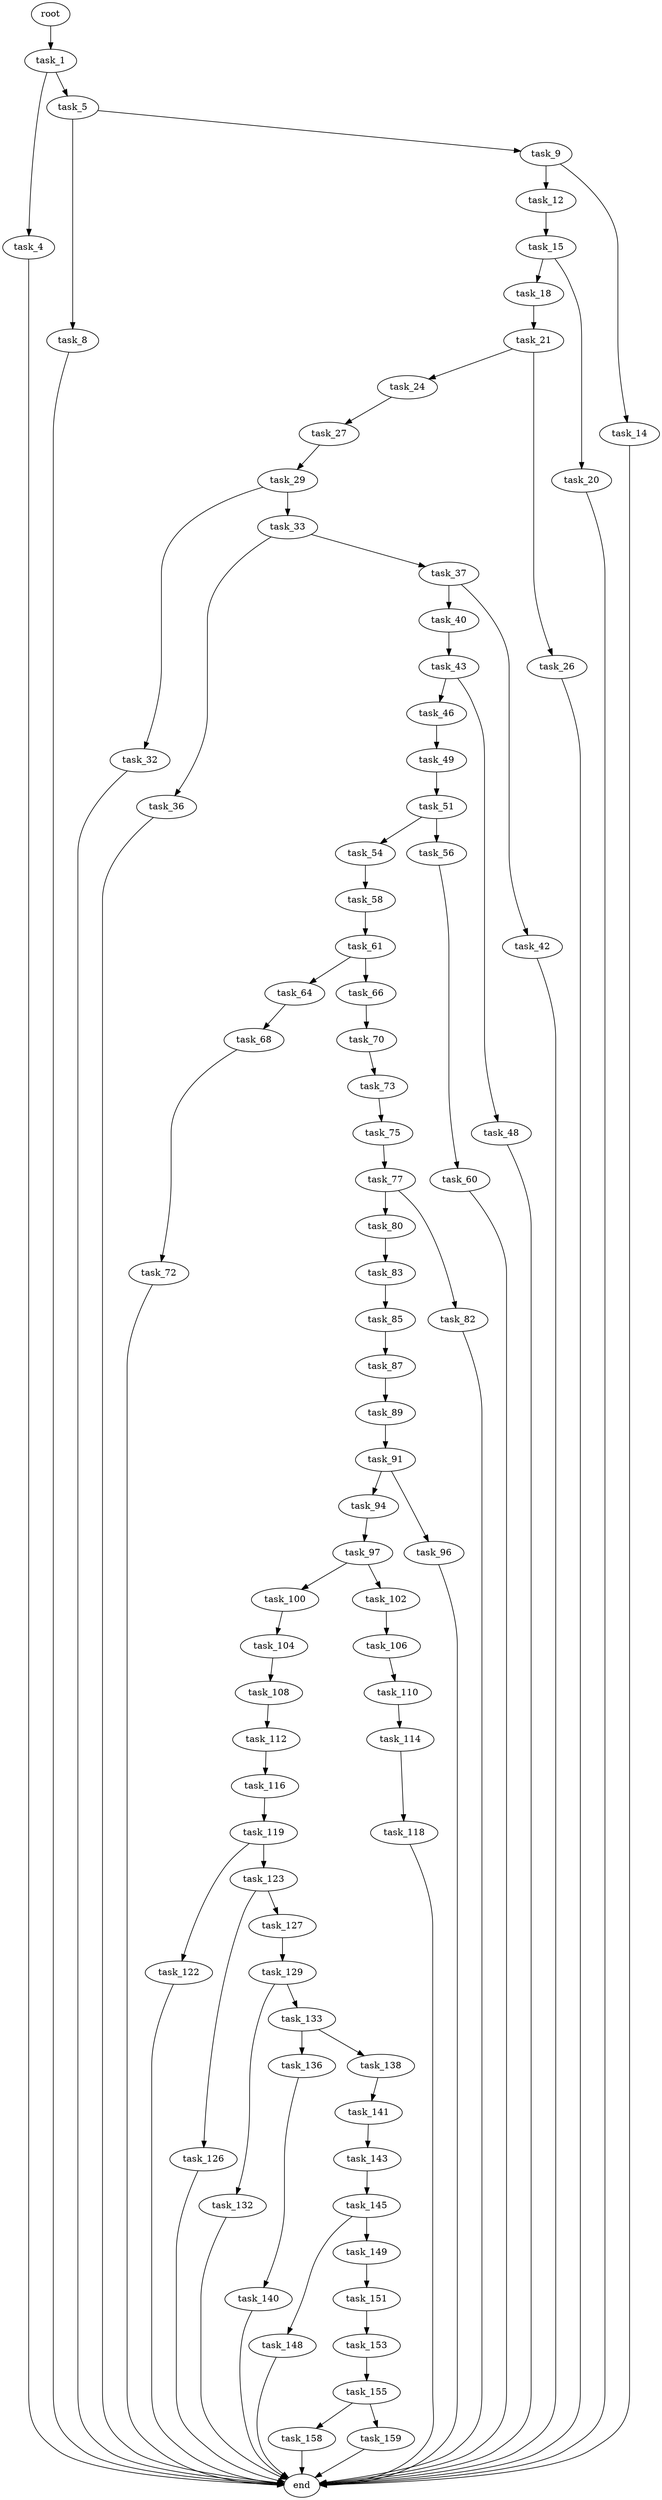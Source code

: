 digraph G {
  root [size="0.000000"];
  task_1 [size="6153840602.000000"];
  task_4 [size="2126705704.000000"];
  task_5 [size="771286527230.000000"];
  task_8 [size="8589934592.000000"];
  task_9 [size="192066327952.000000"];
  task_12 [size="225274430989.000000"];
  task_14 [size="791190381606.000000"];
  task_15 [size="27989573481.000000"];
  task_18 [size="5918840071.000000"];
  task_20 [size="549755813888.000000"];
  task_21 [size="74861999302.000000"];
  task_24 [size="893256754981.000000"];
  task_26 [size="10965663096.000000"];
  task_27 [size="1073741824000.000000"];
  task_29 [size="4346226446.000000"];
  task_32 [size="1073741824000.000000"];
  task_33 [size="125226553600.000000"];
  task_36 [size="1188542616297.000000"];
  task_37 [size="273905582696.000000"];
  task_40 [size="17714952543.000000"];
  task_42 [size="82495691557.000000"];
  task_43 [size="231928233984.000000"];
  task_46 [size="1073741824000.000000"];
  task_48 [size="782757789696.000000"];
  task_49 [size="32384067051.000000"];
  task_51 [size="14956351542.000000"];
  task_54 [size="782757789696.000000"];
  task_56 [size="17909036950.000000"];
  task_58 [size="444665067978.000000"];
  task_60 [size="2435147071.000000"];
  task_61 [size="21765991158.000000"];
  task_64 [size="8589934592.000000"];
  task_66 [size="88302190780.000000"];
  task_68 [size="178169373181.000000"];
  task_70 [size="268504891088.000000"];
  task_72 [size="228720877279.000000"];
  task_73 [size="231928233984.000000"];
  task_75 [size="549755813888.000000"];
  task_77 [size="231928233984.000000"];
  task_80 [size="549755813888.000000"];
  task_82 [size="32697946441.000000"];
  task_83 [size="728241777771.000000"];
  task_85 [size="782757789696.000000"];
  task_87 [size="881319786602.000000"];
  task_89 [size="304601658908.000000"];
  task_91 [size="1128642381228.000000"];
  task_94 [size="681084954278.000000"];
  task_96 [size="503605042757.000000"];
  task_97 [size="368293445632.000000"];
  task_100 [size="368293445632.000000"];
  task_102 [size="9293899697.000000"];
  task_104 [size="268560787038.000000"];
  task_106 [size="1198844902052.000000"];
  task_108 [size="30104970436.000000"];
  task_110 [size="250171228679.000000"];
  task_112 [size="212848366836.000000"];
  task_114 [size="7264304314.000000"];
  task_116 [size="4228058713.000000"];
  task_118 [size="134217728000.000000"];
  task_119 [size="68719476736.000000"];
  task_122 [size="4397378841.000000"];
  task_123 [size="1073741824000.000000"];
  task_126 [size="1073741824000.000000"];
  task_127 [size="231928233984.000000"];
  task_129 [size="1080600905122.000000"];
  task_132 [size="99528592171.000000"];
  task_133 [size="12404466886.000000"];
  task_136 [size="782757789696.000000"];
  task_138 [size="45565968111.000000"];
  task_140 [size="53770269621.000000"];
  task_141 [size="5230792265.000000"];
  task_143 [size="194135214460.000000"];
  task_145 [size="703558100867.000000"];
  task_148 [size="25338997441.000000"];
  task_149 [size="838731197739.000000"];
  task_151 [size="231928233984.000000"];
  task_153 [size="1575724445.000000"];
  task_155 [size="24350666087.000000"];
  task_158 [size="68719476736.000000"];
  task_159 [size="30342860637.000000"];
  end [size="0.000000"];

  root -> task_1 [size="1.000000"];
  task_1 -> task_4 [size="134217728.000000"];
  task_1 -> task_5 [size="134217728.000000"];
  task_4 -> end [size="1.000000"];
  task_5 -> task_8 [size="536870912.000000"];
  task_5 -> task_9 [size="536870912.000000"];
  task_8 -> end [size="1.000000"];
  task_9 -> task_12 [size="209715200.000000"];
  task_9 -> task_14 [size="209715200.000000"];
  task_12 -> task_15 [size="411041792.000000"];
  task_14 -> end [size="1.000000"];
  task_15 -> task_18 [size="679477248.000000"];
  task_15 -> task_20 [size="679477248.000000"];
  task_18 -> task_21 [size="411041792.000000"];
  task_20 -> end [size="1.000000"];
  task_21 -> task_24 [size="75497472.000000"];
  task_21 -> task_26 [size="75497472.000000"];
  task_24 -> task_27 [size="679477248.000000"];
  task_26 -> end [size="1.000000"];
  task_27 -> task_29 [size="838860800.000000"];
  task_29 -> task_32 [size="75497472.000000"];
  task_29 -> task_33 [size="75497472.000000"];
  task_32 -> end [size="1.000000"];
  task_33 -> task_36 [size="411041792.000000"];
  task_33 -> task_37 [size="411041792.000000"];
  task_36 -> end [size="1.000000"];
  task_37 -> task_40 [size="838860800.000000"];
  task_37 -> task_42 [size="838860800.000000"];
  task_40 -> task_43 [size="679477248.000000"];
  task_42 -> end [size="1.000000"];
  task_43 -> task_46 [size="301989888.000000"];
  task_43 -> task_48 [size="301989888.000000"];
  task_46 -> task_49 [size="838860800.000000"];
  task_48 -> end [size="1.000000"];
  task_49 -> task_51 [size="536870912.000000"];
  task_51 -> task_54 [size="679477248.000000"];
  task_51 -> task_56 [size="679477248.000000"];
  task_54 -> task_58 [size="679477248.000000"];
  task_56 -> task_60 [size="838860800.000000"];
  task_58 -> task_61 [size="301989888.000000"];
  task_60 -> end [size="1.000000"];
  task_61 -> task_64 [size="536870912.000000"];
  task_61 -> task_66 [size="536870912.000000"];
  task_64 -> task_68 [size="33554432.000000"];
  task_66 -> task_70 [size="75497472.000000"];
  task_68 -> task_72 [size="411041792.000000"];
  task_70 -> task_73 [size="209715200.000000"];
  task_72 -> end [size="1.000000"];
  task_73 -> task_75 [size="301989888.000000"];
  task_75 -> task_77 [size="536870912.000000"];
  task_77 -> task_80 [size="301989888.000000"];
  task_77 -> task_82 [size="301989888.000000"];
  task_80 -> task_83 [size="536870912.000000"];
  task_82 -> end [size="1.000000"];
  task_83 -> task_85 [size="838860800.000000"];
  task_85 -> task_87 [size="679477248.000000"];
  task_87 -> task_89 [size="838860800.000000"];
  task_89 -> task_91 [size="301989888.000000"];
  task_91 -> task_94 [size="838860800.000000"];
  task_91 -> task_96 [size="838860800.000000"];
  task_94 -> task_97 [size="536870912.000000"];
  task_96 -> end [size="1.000000"];
  task_97 -> task_100 [size="411041792.000000"];
  task_97 -> task_102 [size="411041792.000000"];
  task_100 -> task_104 [size="411041792.000000"];
  task_102 -> task_106 [size="301989888.000000"];
  task_104 -> task_108 [size="411041792.000000"];
  task_106 -> task_110 [size="838860800.000000"];
  task_108 -> task_112 [size="679477248.000000"];
  task_110 -> task_114 [size="209715200.000000"];
  task_112 -> task_116 [size="209715200.000000"];
  task_114 -> task_118 [size="209715200.000000"];
  task_116 -> task_119 [size="209715200.000000"];
  task_118 -> end [size="1.000000"];
  task_119 -> task_122 [size="134217728.000000"];
  task_119 -> task_123 [size="134217728.000000"];
  task_122 -> end [size="1.000000"];
  task_123 -> task_126 [size="838860800.000000"];
  task_123 -> task_127 [size="838860800.000000"];
  task_126 -> end [size="1.000000"];
  task_127 -> task_129 [size="301989888.000000"];
  task_129 -> task_132 [size="838860800.000000"];
  task_129 -> task_133 [size="838860800.000000"];
  task_132 -> end [size="1.000000"];
  task_133 -> task_136 [size="209715200.000000"];
  task_133 -> task_138 [size="209715200.000000"];
  task_136 -> task_140 [size="679477248.000000"];
  task_138 -> task_141 [size="75497472.000000"];
  task_140 -> end [size="1.000000"];
  task_141 -> task_143 [size="411041792.000000"];
  task_143 -> task_145 [size="134217728.000000"];
  task_145 -> task_148 [size="679477248.000000"];
  task_145 -> task_149 [size="679477248.000000"];
  task_148 -> end [size="1.000000"];
  task_149 -> task_151 [size="838860800.000000"];
  task_151 -> task_153 [size="301989888.000000"];
  task_153 -> task_155 [size="33554432.000000"];
  task_155 -> task_158 [size="679477248.000000"];
  task_155 -> task_159 [size="679477248.000000"];
  task_158 -> end [size="1.000000"];
  task_159 -> end [size="1.000000"];
}
